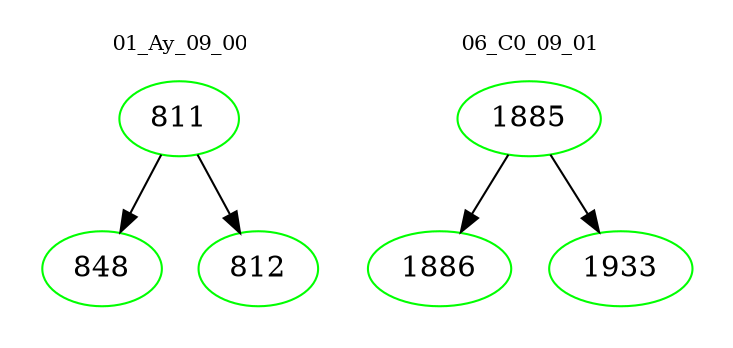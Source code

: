 digraph{
subgraph cluster_0 {
color = white
label = "01_Ay_09_00";
fontsize=10;
T0_811 [label="811", color="green"]
T0_811 -> T0_848 [color="black"]
T0_848 [label="848", color="green"]
T0_811 -> T0_812 [color="black"]
T0_812 [label="812", color="green"]
}
subgraph cluster_1 {
color = white
label = "06_C0_09_01";
fontsize=10;
T1_1885 [label="1885", color="green"]
T1_1885 -> T1_1886 [color="black"]
T1_1886 [label="1886", color="green"]
T1_1885 -> T1_1933 [color="black"]
T1_1933 [label="1933", color="green"]
}
}
